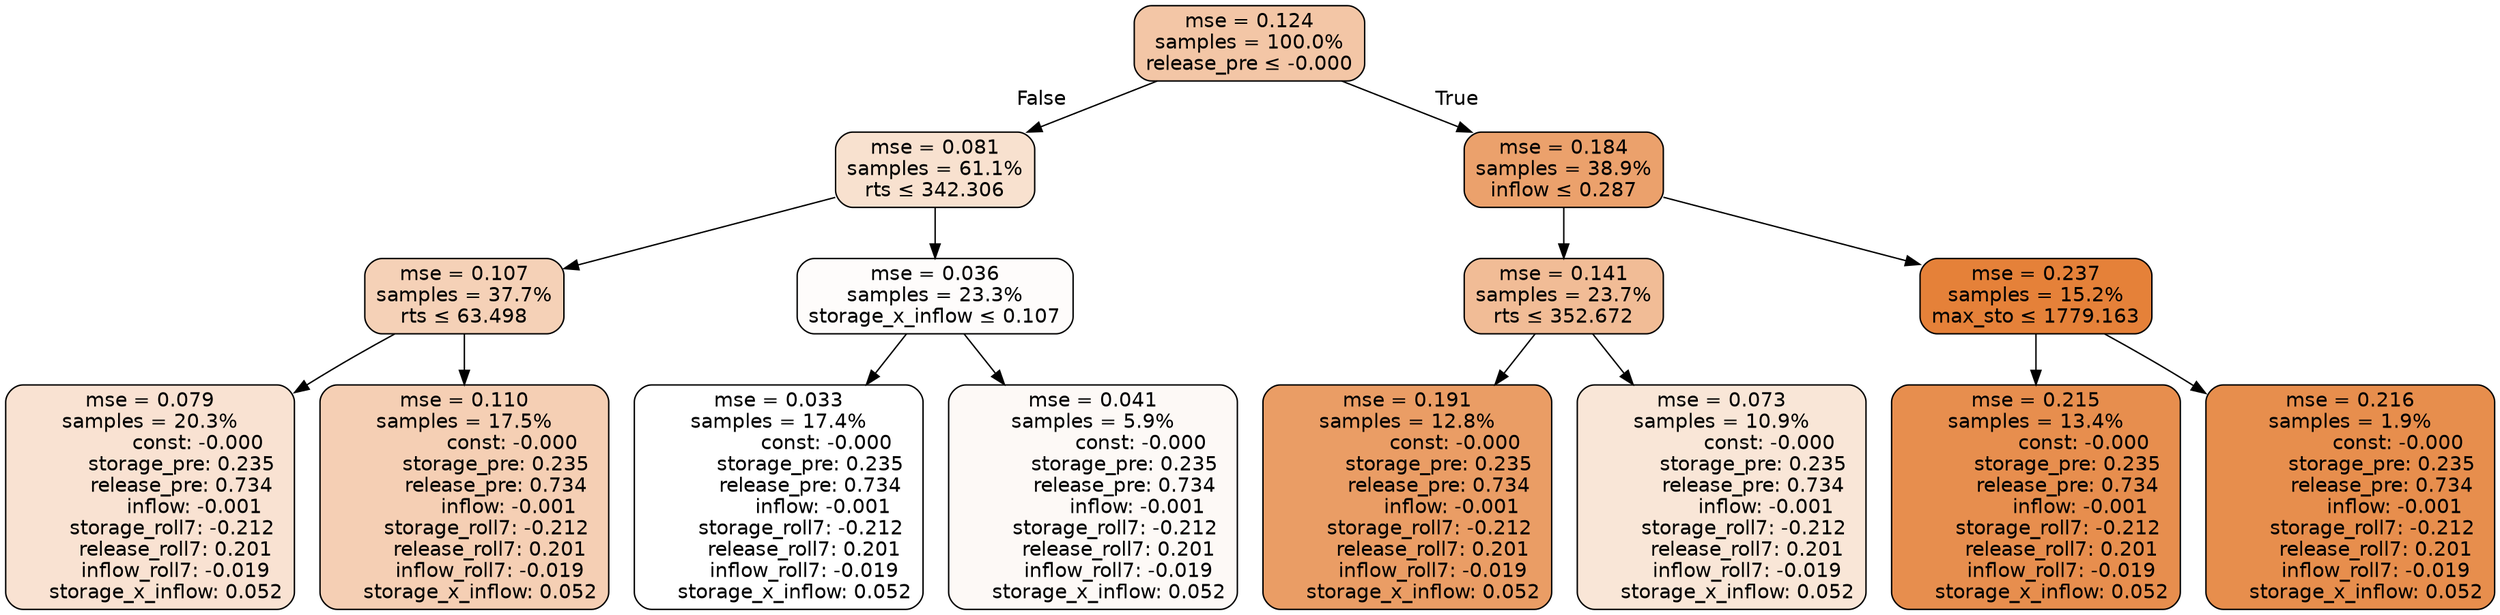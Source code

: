 digraph tree {
node [shape=rectangle, style="filled, rounded", color="black", fontname=helvetica] ;
edge [fontname=helvetica] ;
	"0" [label="mse = 0.124
samples = 100.0%
release_pre &le; -0.000", fillcolor="#f3c6a6"]
	"1" [label="mse = 0.081
samples = 61.1%
rts &le; 342.306", fillcolor="#f8e1cf"]
	"2" [label="mse = 0.107
samples = 37.7%
rts &le; 63.498", fillcolor="#f5d1b7"]
	"3" [label="mse = 0.079
samples = 20.3%
               const: -0.000
          storage_pre: 0.235
          release_pre: 0.734
              inflow: -0.001
       storage_roll7: -0.212
        release_roll7: 0.201
        inflow_roll7: -0.019
     storage_x_inflow: 0.052", fillcolor="#f9e2d2"]
	"4" [label="mse = 0.110
samples = 17.5%
               const: -0.000
          storage_pre: 0.235
          release_pre: 0.734
              inflow: -0.001
       storage_roll7: -0.212
        release_roll7: 0.201
        inflow_roll7: -0.019
     storage_x_inflow: 0.052", fillcolor="#f5cfb4"]
	"5" [label="mse = 0.036
samples = 23.3%
storage_x_inflow &le; 0.107", fillcolor="#fefcfb"]
	"6" [label="mse = 0.033
samples = 17.4%
               const: -0.000
          storage_pre: 0.235
          release_pre: 0.734
              inflow: -0.001
       storage_roll7: -0.212
        release_roll7: 0.201
        inflow_roll7: -0.019
     storage_x_inflow: 0.052", fillcolor="#ffffff"]
	"7" [label="mse = 0.041
samples = 5.9%
               const: -0.000
          storage_pre: 0.235
          release_pre: 0.734
              inflow: -0.001
       storage_roll7: -0.212
        release_roll7: 0.201
        inflow_roll7: -0.019
     storage_x_inflow: 0.052", fillcolor="#fdf9f6"]
	"8" [label="mse = 0.184
samples = 38.9%
inflow &le; 0.287", fillcolor="#eba16c"]
	"9" [label="mse = 0.141
samples = 23.7%
rts &le; 352.672", fillcolor="#f1bc96"]
	"10" [label="mse = 0.191
samples = 12.8%
               const: -0.000
          storage_pre: 0.235
          release_pre: 0.734
              inflow: -0.001
       storage_roll7: -0.212
        release_roll7: 0.201
        inflow_roll7: -0.019
     storage_x_inflow: 0.052", fillcolor="#ea9d65"]
	"11" [label="mse = 0.073
samples = 10.9%
               const: -0.000
          storage_pre: 0.235
          release_pre: 0.734
              inflow: -0.001
       storage_roll7: -0.212
        release_roll7: 0.201
        inflow_roll7: -0.019
     storage_x_inflow: 0.052", fillcolor="#f9e6d7"]
	"12" [label="mse = 0.237
samples = 15.2%
max_sto &le; 1779.163", fillcolor="#e58139"]
	"13" [label="mse = 0.215
samples = 13.4%
               const: -0.000
          storage_pre: 0.235
          release_pre: 0.734
              inflow: -0.001
       storage_roll7: -0.212
        release_roll7: 0.201
        inflow_roll7: -0.019
     storage_x_inflow: 0.052", fillcolor="#e78e4e"]
	"14" [label="mse = 0.216
samples = 1.9%
               const: -0.000
          storage_pre: 0.235
          release_pre: 0.734
              inflow: -0.001
       storage_roll7: -0.212
        release_roll7: 0.201
        inflow_roll7: -0.019
     storage_x_inflow: 0.052", fillcolor="#e78e4d"]

	"0" -> "1" [labeldistance=2.5, labelangle=45, headlabel="False"]
	"1" -> "2"
	"2" -> "3"
	"2" -> "4"
	"1" -> "5"
	"5" -> "6"
	"5" -> "7"
	"0" -> "8" [labeldistance=2.5, labelangle=-45, headlabel="True"]
	"8" -> "9"
	"9" -> "10"
	"9" -> "11"
	"8" -> "12"
	"12" -> "13"
	"12" -> "14"
}